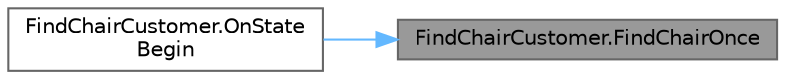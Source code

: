 digraph "FindChairCustomer.FindChairOnce"
{
 // LATEX_PDF_SIZE
  bgcolor="transparent";
  edge [fontname=Helvetica,fontsize=10,labelfontname=Helvetica,labelfontsize=10];
  node [fontname=Helvetica,fontsize=10,shape=box,height=0.2,width=0.4];
  rankdir="RL";
  Node1 [id="Node000001",label="FindChairCustomer.FindChairOnce",height=0.2,width=0.4,color="gray40", fillcolor="grey60", style="filled", fontcolor="black",tooltip=" "];
  Node1 -> Node2 [id="edge2_Node000001_Node000002",dir="back",color="steelblue1",style="solid",tooltip=" "];
  Node2 [id="Node000002",label="FindChairCustomer.OnState\lBegin",height=0.2,width=0.4,color="grey40", fillcolor="white", style="filled",URL="$class_find_chair_customer.html#a686334208b01e07bc9997c6692ca2b8a",tooltip=" "];
}
